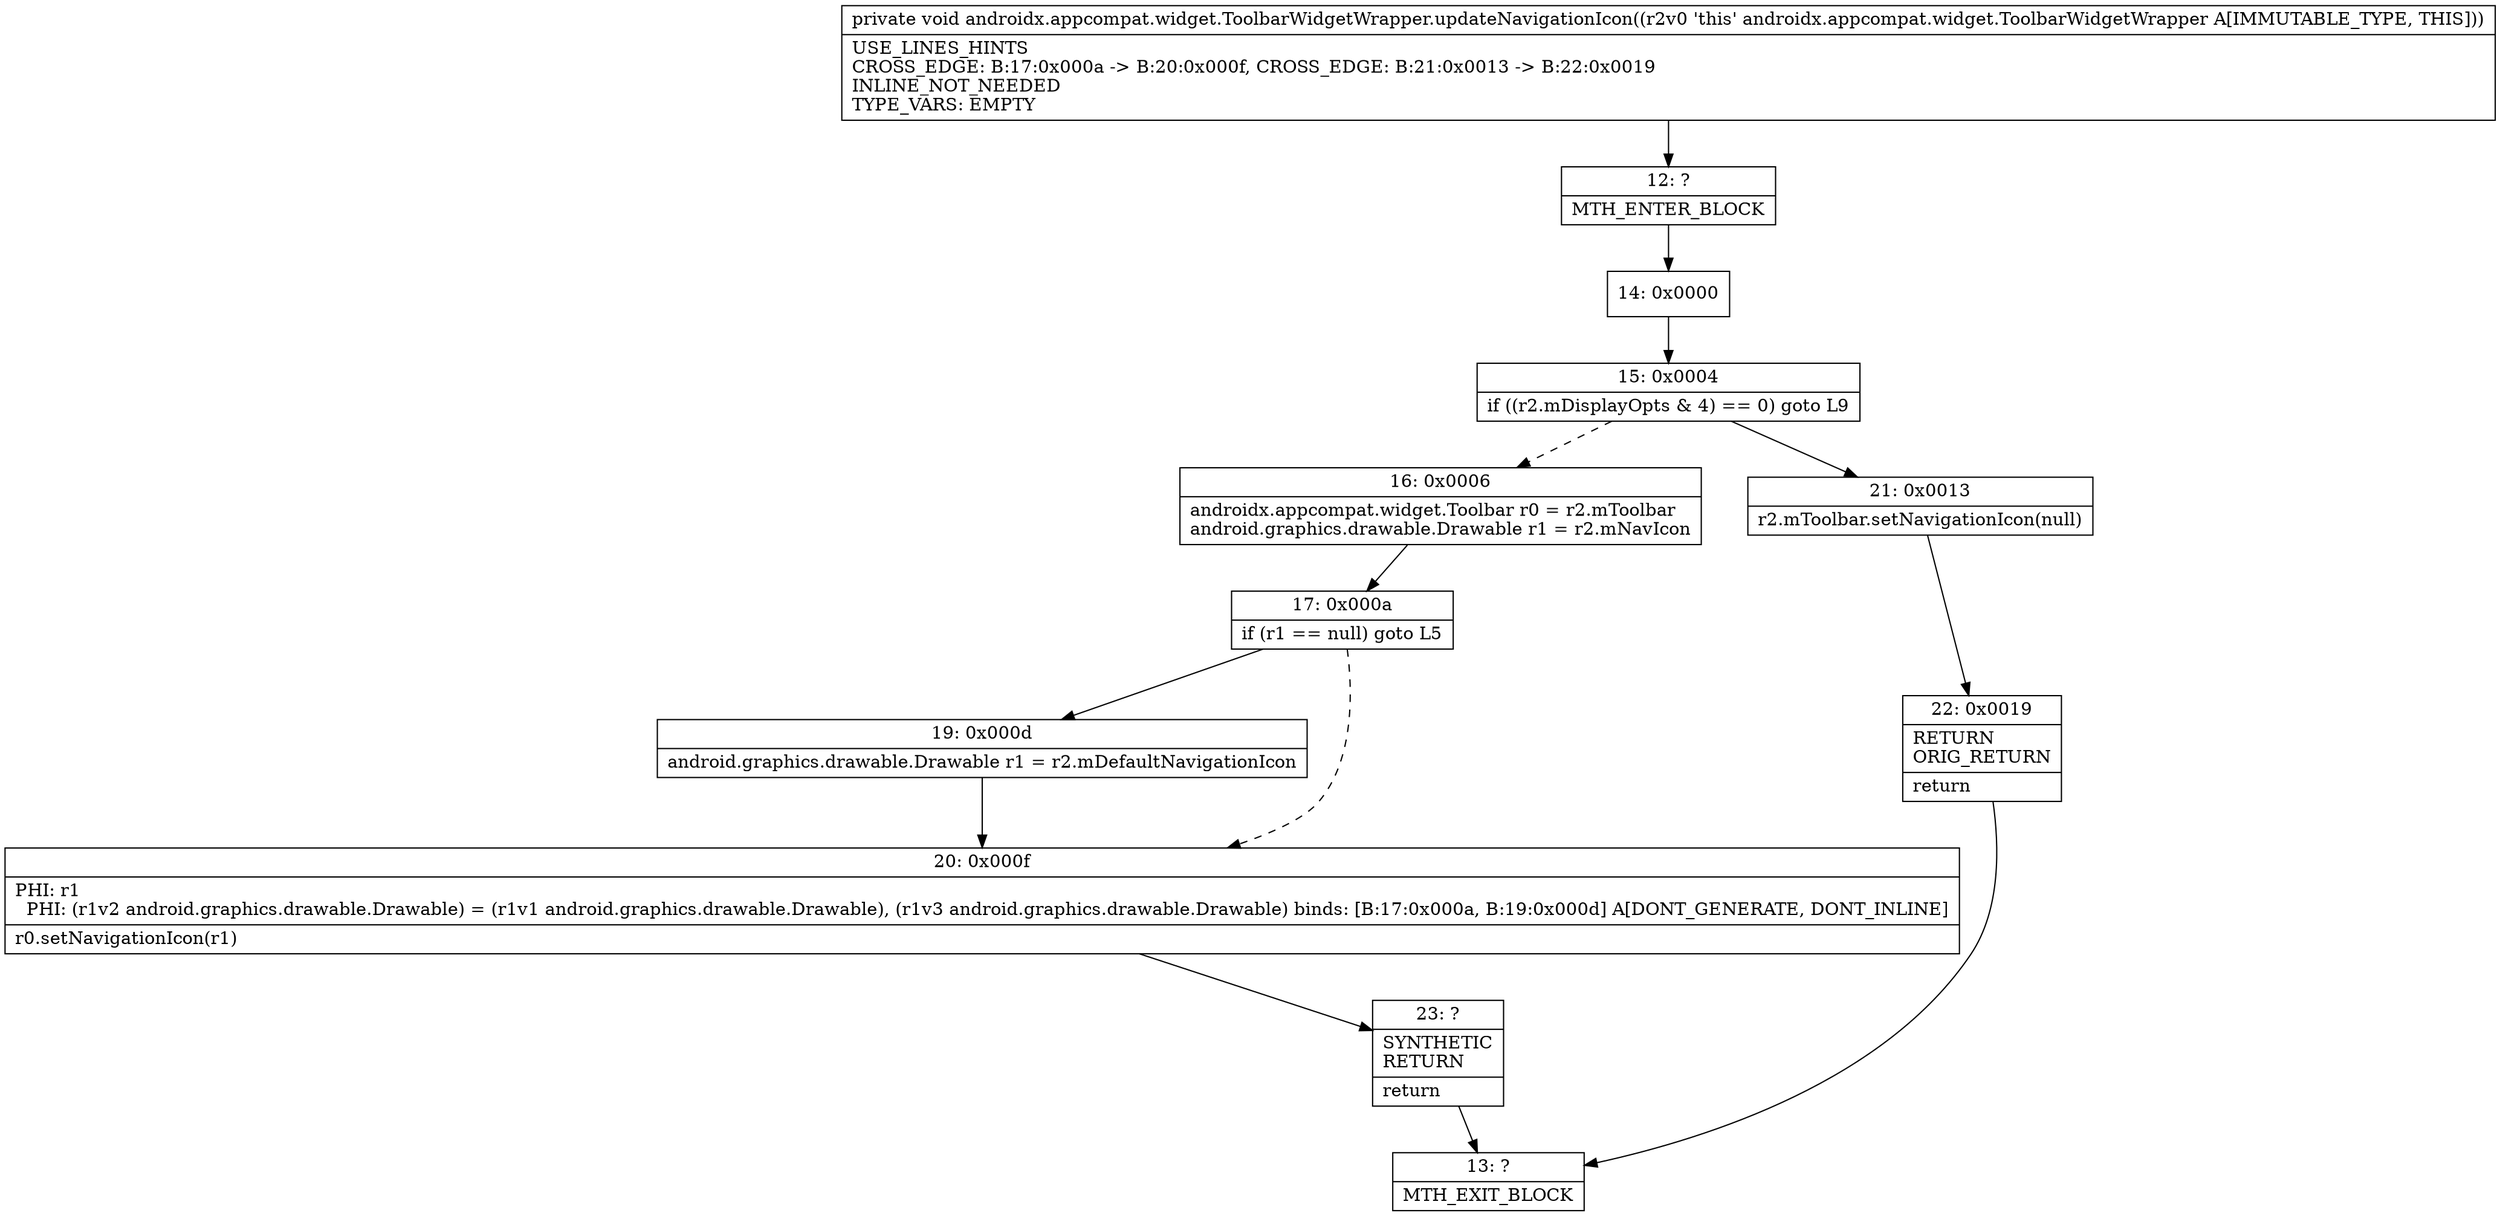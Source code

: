 digraph "CFG forandroidx.appcompat.widget.ToolbarWidgetWrapper.updateNavigationIcon()V" {
Node_12 [shape=record,label="{12\:\ ?|MTH_ENTER_BLOCK\l}"];
Node_14 [shape=record,label="{14\:\ 0x0000}"];
Node_15 [shape=record,label="{15\:\ 0x0004|if ((r2.mDisplayOpts & 4) == 0) goto L9\l}"];
Node_16 [shape=record,label="{16\:\ 0x0006|androidx.appcompat.widget.Toolbar r0 = r2.mToolbar\landroid.graphics.drawable.Drawable r1 = r2.mNavIcon\l}"];
Node_17 [shape=record,label="{17\:\ 0x000a|if (r1 == null) goto L5\l}"];
Node_19 [shape=record,label="{19\:\ 0x000d|android.graphics.drawable.Drawable r1 = r2.mDefaultNavigationIcon\l}"];
Node_20 [shape=record,label="{20\:\ 0x000f|PHI: r1 \l  PHI: (r1v2 android.graphics.drawable.Drawable) = (r1v1 android.graphics.drawable.Drawable), (r1v3 android.graphics.drawable.Drawable) binds: [B:17:0x000a, B:19:0x000d] A[DONT_GENERATE, DONT_INLINE]\l|r0.setNavigationIcon(r1)\l}"];
Node_23 [shape=record,label="{23\:\ ?|SYNTHETIC\lRETURN\l|return\l}"];
Node_13 [shape=record,label="{13\:\ ?|MTH_EXIT_BLOCK\l}"];
Node_21 [shape=record,label="{21\:\ 0x0013|r2.mToolbar.setNavigationIcon(null)\l}"];
Node_22 [shape=record,label="{22\:\ 0x0019|RETURN\lORIG_RETURN\l|return\l}"];
MethodNode[shape=record,label="{private void androidx.appcompat.widget.ToolbarWidgetWrapper.updateNavigationIcon((r2v0 'this' androidx.appcompat.widget.ToolbarWidgetWrapper A[IMMUTABLE_TYPE, THIS]))  | USE_LINES_HINTS\lCROSS_EDGE: B:17:0x000a \-\> B:20:0x000f, CROSS_EDGE: B:21:0x0013 \-\> B:22:0x0019\lINLINE_NOT_NEEDED\lTYPE_VARS: EMPTY\l}"];
MethodNode -> Node_12;Node_12 -> Node_14;
Node_14 -> Node_15;
Node_15 -> Node_16[style=dashed];
Node_15 -> Node_21;
Node_16 -> Node_17;
Node_17 -> Node_19;
Node_17 -> Node_20[style=dashed];
Node_19 -> Node_20;
Node_20 -> Node_23;
Node_23 -> Node_13;
Node_21 -> Node_22;
Node_22 -> Node_13;
}

